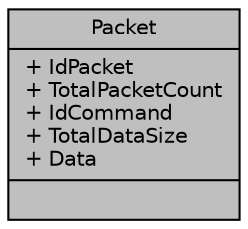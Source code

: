 digraph "Packet"
{
  edge [fontname="Helvetica",fontsize="10",labelfontname="Helvetica",labelfontsize="10"];
  node [fontname="Helvetica",fontsize="10",shape=record];
  Node1 [label="{Packet\n|+ IdPacket\l+ TotalPacketCount\l+ IdCommand\l+ TotalDataSize\l+ Data\l|}",height=0.2,width=0.4,color="black", fillcolor="grey75", style="filled", fontcolor="black"];
}
